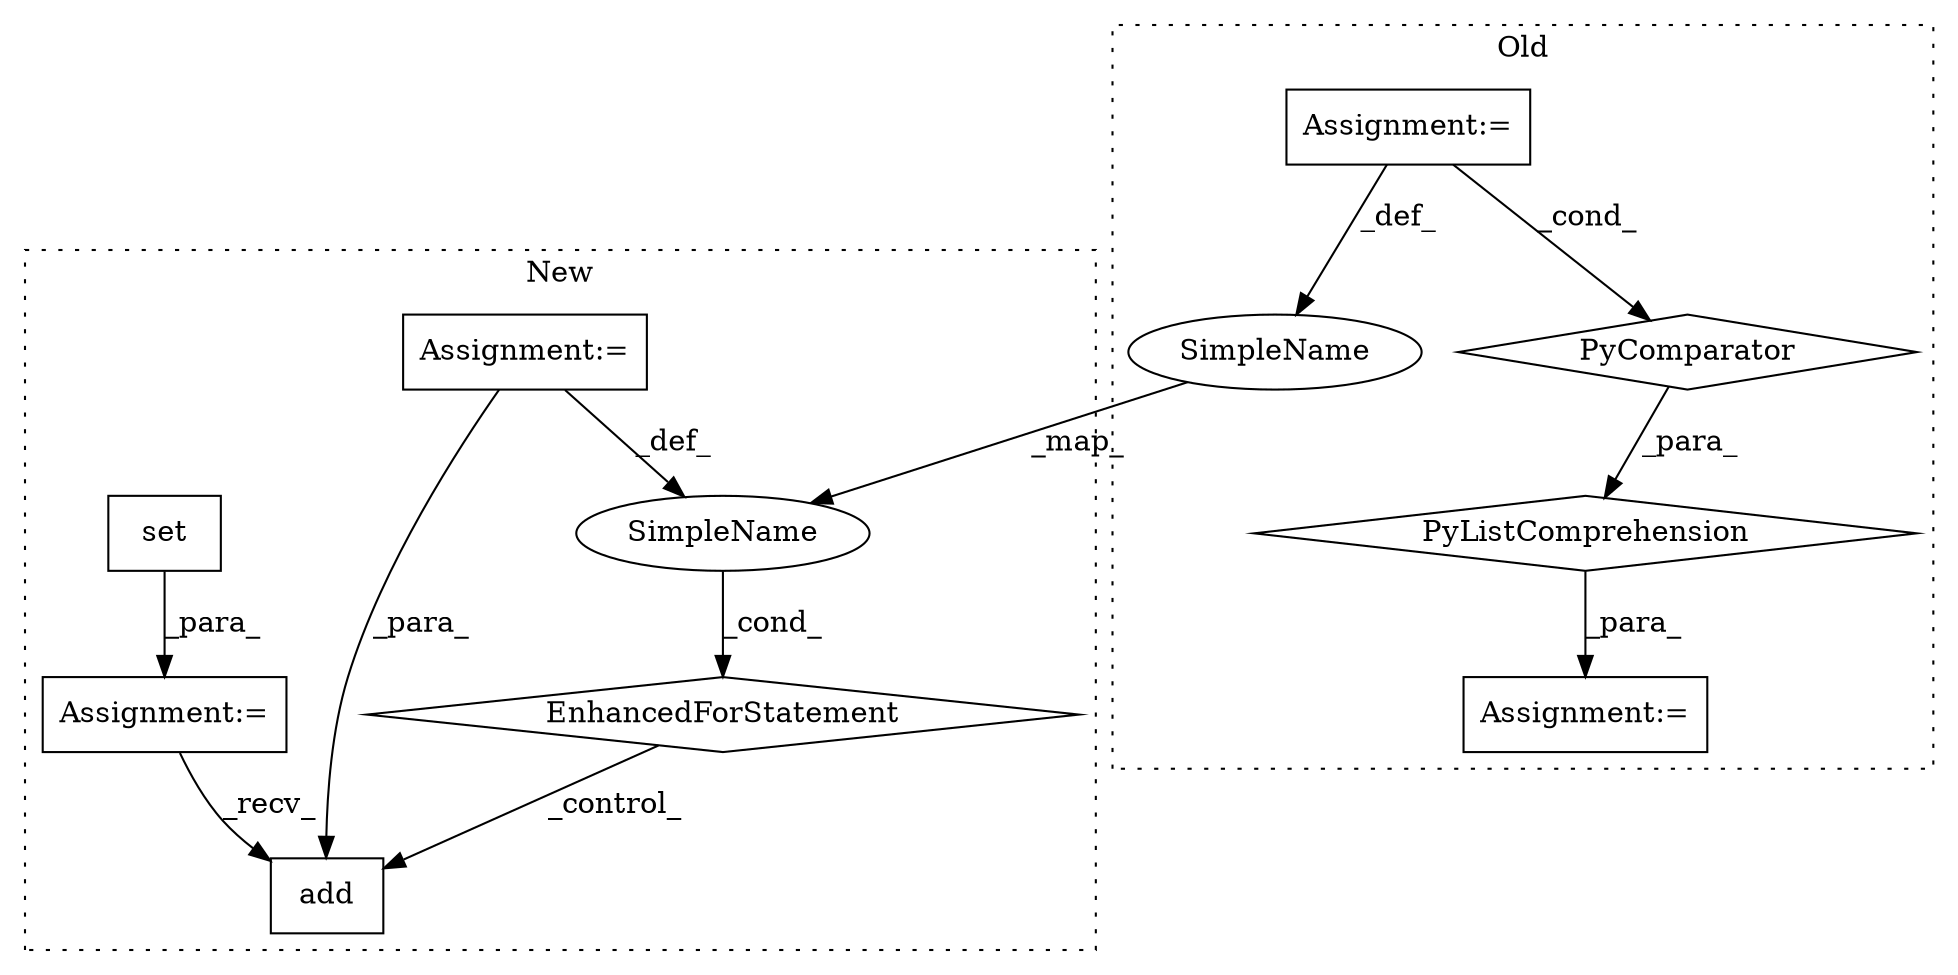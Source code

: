 digraph G {
subgraph cluster0 {
1 [label="PyComparator" a="113" s="6494" l="47" shape="diamond"];
3 [label="Assignment:=" a="7" s="6494" l="47" shape="box"];
8 [label="Assignment:=" a="7" s="6414" l="12" shape="box"];
9 [label="PyListComprehension" a="109" s="6426" l="123" shape="diamond"];
11 [label="SimpleName" a="42" s="6497" l="1" shape="ellipse"];
label = "Old";
style="dotted";
}
subgraph cluster1 {
2 [label="add" a="32" s="6614,6633" l="4,1" shape="box"];
4 [label="EnhancedForStatement" a="70" s="6491,6588" l="53,2" shape="diamond"];
5 [label="Assignment:=" a="7" s="6491,6588" l="53,2" shape="box"];
6 [label="set" a="32" s="6480" l="5" shape="box"];
7 [label="Assignment:=" a="7" s="6479" l="1" shape="box"];
10 [label="SimpleName" a="42" s="6548" l="6" shape="ellipse"];
label = "New";
style="dotted";
}
1 -> 9 [label="_para_"];
3 -> 11 [label="_def_"];
3 -> 1 [label="_cond_"];
4 -> 2 [label="_control_"];
5 -> 2 [label="_para_"];
5 -> 10 [label="_def_"];
6 -> 7 [label="_para_"];
7 -> 2 [label="_recv_"];
9 -> 8 [label="_para_"];
10 -> 4 [label="_cond_"];
11 -> 10 [label="_map_"];
}